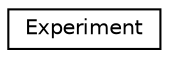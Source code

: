 digraph "Graphical Class Hierarchy"
{
 // LATEX_PDF_SIZE
  edge [fontname="Helvetica",fontsize="10",labelfontname="Helvetica",labelfontsize="10"];
  node [fontname="Helvetica",fontsize="10",shape=record];
  rankdir="LR";
  Node0 [label="Experiment",height=0.2,width=0.4,color="black", fillcolor="white", style="filled",URL="$class_experiment.html",tooltip="Helper class for UAN CW MAC example."];
}
